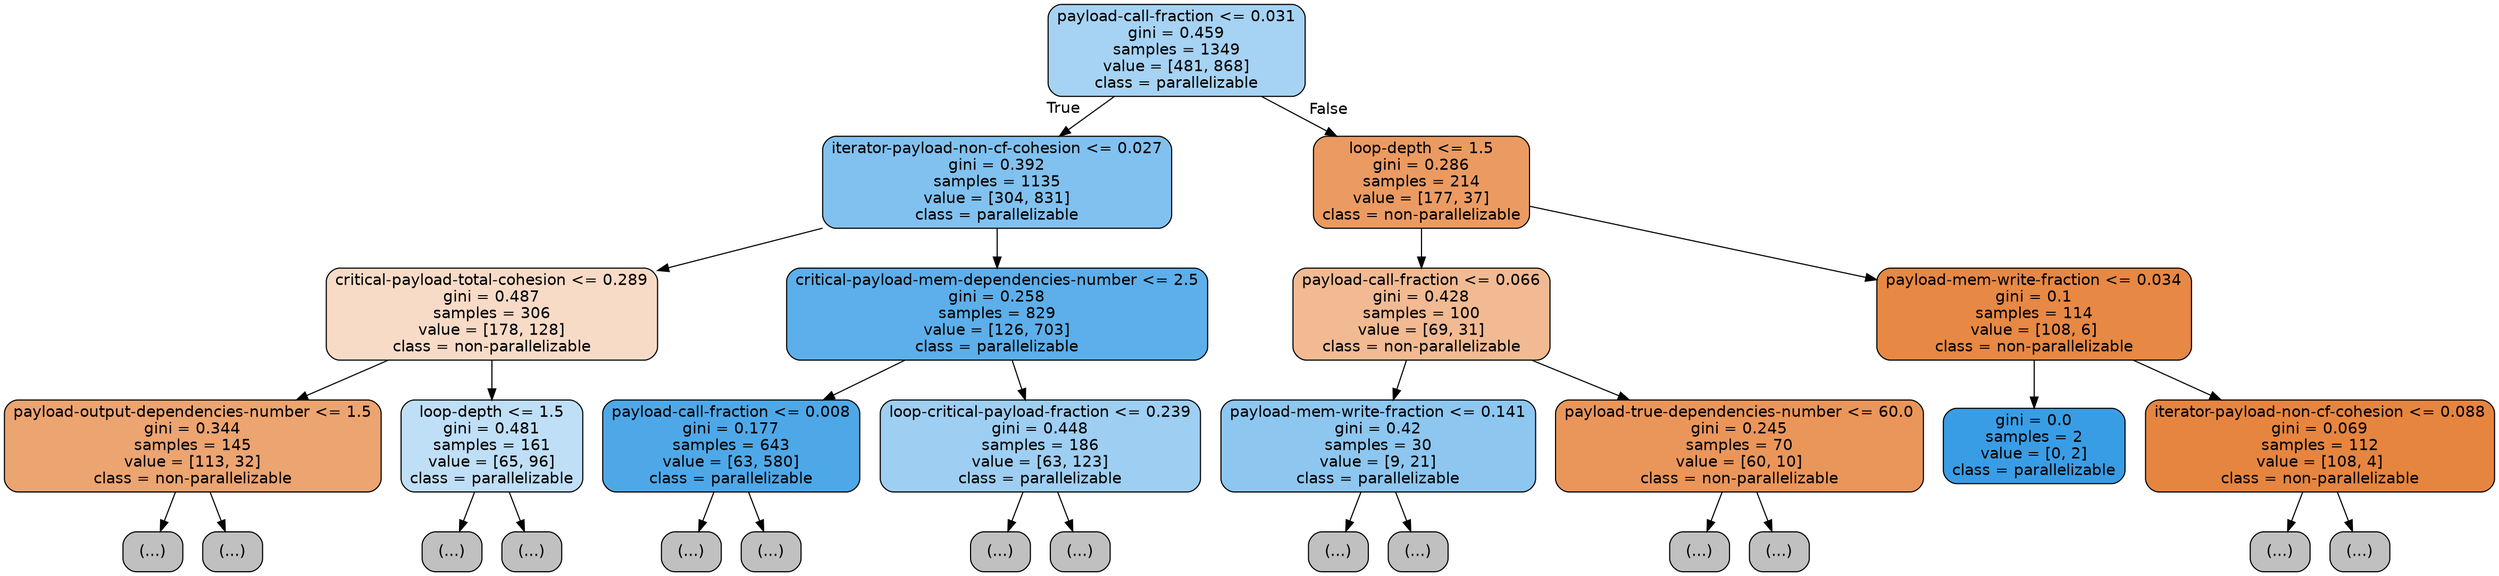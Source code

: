digraph Tree {
node [shape=box, style="filled, rounded", color="black", fontname=helvetica] ;
edge [fontname=helvetica] ;
0 [label="payload-call-fraction <= 0.031\ngini = 0.459\nsamples = 1349\nvalue = [481, 868]\nclass = parallelizable", fillcolor="#399de572"] ;
1 [label="iterator-payload-non-cf-cohesion <= 0.027\ngini = 0.392\nsamples = 1135\nvalue = [304, 831]\nclass = parallelizable", fillcolor="#399de5a2"] ;
0 -> 1 [labeldistance=2.5, labelangle=45, headlabel="True"] ;
2 [label="critical-payload-total-cohesion <= 0.289\ngini = 0.487\nsamples = 306\nvalue = [178, 128]\nclass = non-parallelizable", fillcolor="#e5813948"] ;
1 -> 2 ;
3 [label="payload-output-dependencies-number <= 1.5\ngini = 0.344\nsamples = 145\nvalue = [113, 32]\nclass = non-parallelizable", fillcolor="#e58139b7"] ;
2 -> 3 ;
4 [label="(...)", fillcolor="#C0C0C0"] ;
3 -> 4 ;
27 [label="(...)", fillcolor="#C0C0C0"] ;
3 -> 27 ;
40 [label="loop-depth <= 1.5\ngini = 0.481\nsamples = 161\nvalue = [65, 96]\nclass = parallelizable", fillcolor="#399de552"] ;
2 -> 40 ;
41 [label="(...)", fillcolor="#C0C0C0"] ;
40 -> 41 ;
46 [label="(...)", fillcolor="#C0C0C0"] ;
40 -> 46 ;
75 [label="critical-payload-mem-dependencies-number <= 2.5\ngini = 0.258\nsamples = 829\nvalue = [126, 703]\nclass = parallelizable", fillcolor="#399de5d1"] ;
1 -> 75 ;
76 [label="payload-call-fraction <= 0.008\ngini = 0.177\nsamples = 643\nvalue = [63, 580]\nclass = parallelizable", fillcolor="#399de5e3"] ;
75 -> 76 ;
77 [label="(...)", fillcolor="#C0C0C0"] ;
76 -> 77 ;
164 [label="(...)", fillcolor="#C0C0C0"] ;
76 -> 164 ;
173 [label="loop-critical-payload-fraction <= 0.239\ngini = 0.448\nsamples = 186\nvalue = [63, 123]\nclass = parallelizable", fillcolor="#399de57c"] ;
75 -> 173 ;
174 [label="(...)", fillcolor="#C0C0C0"] ;
173 -> 174 ;
207 [label="(...)", fillcolor="#C0C0C0"] ;
173 -> 207 ;
228 [label="loop-depth <= 1.5\ngini = 0.286\nsamples = 214\nvalue = [177, 37]\nclass = non-parallelizable", fillcolor="#e58139ca"] ;
0 -> 228 [labeldistance=2.5, labelangle=-45, headlabel="False"] ;
229 [label="payload-call-fraction <= 0.066\ngini = 0.428\nsamples = 100\nvalue = [69, 31]\nclass = non-parallelizable", fillcolor="#e581398c"] ;
228 -> 229 ;
230 [label="payload-mem-write-fraction <= 0.141\ngini = 0.42\nsamples = 30\nvalue = [9, 21]\nclass = parallelizable", fillcolor="#399de592"] ;
229 -> 230 ;
231 [label="(...)", fillcolor="#C0C0C0"] ;
230 -> 231 ;
240 [label="(...)", fillcolor="#C0C0C0"] ;
230 -> 240 ;
241 [label="payload-true-dependencies-number <= 60.0\ngini = 0.245\nsamples = 70\nvalue = [60, 10]\nclass = non-parallelizable", fillcolor="#e58139d4"] ;
229 -> 241 ;
242 [label="(...)", fillcolor="#C0C0C0"] ;
241 -> 242 ;
255 [label="(...)", fillcolor="#C0C0C0"] ;
241 -> 255 ;
258 [label="payload-mem-write-fraction <= 0.034\ngini = 0.1\nsamples = 114\nvalue = [108, 6]\nclass = non-parallelizable", fillcolor="#e58139f1"] ;
228 -> 258 ;
259 [label="gini = 0.0\nsamples = 2\nvalue = [0, 2]\nclass = parallelizable", fillcolor="#399de5ff"] ;
258 -> 259 ;
260 [label="iterator-payload-non-cf-cohesion <= 0.088\ngini = 0.069\nsamples = 112\nvalue = [108, 4]\nclass = non-parallelizable", fillcolor="#e58139f6"] ;
258 -> 260 ;
261 [label="(...)", fillcolor="#C0C0C0"] ;
260 -> 261 ;
266 [label="(...)", fillcolor="#C0C0C0"] ;
260 -> 266 ;
}